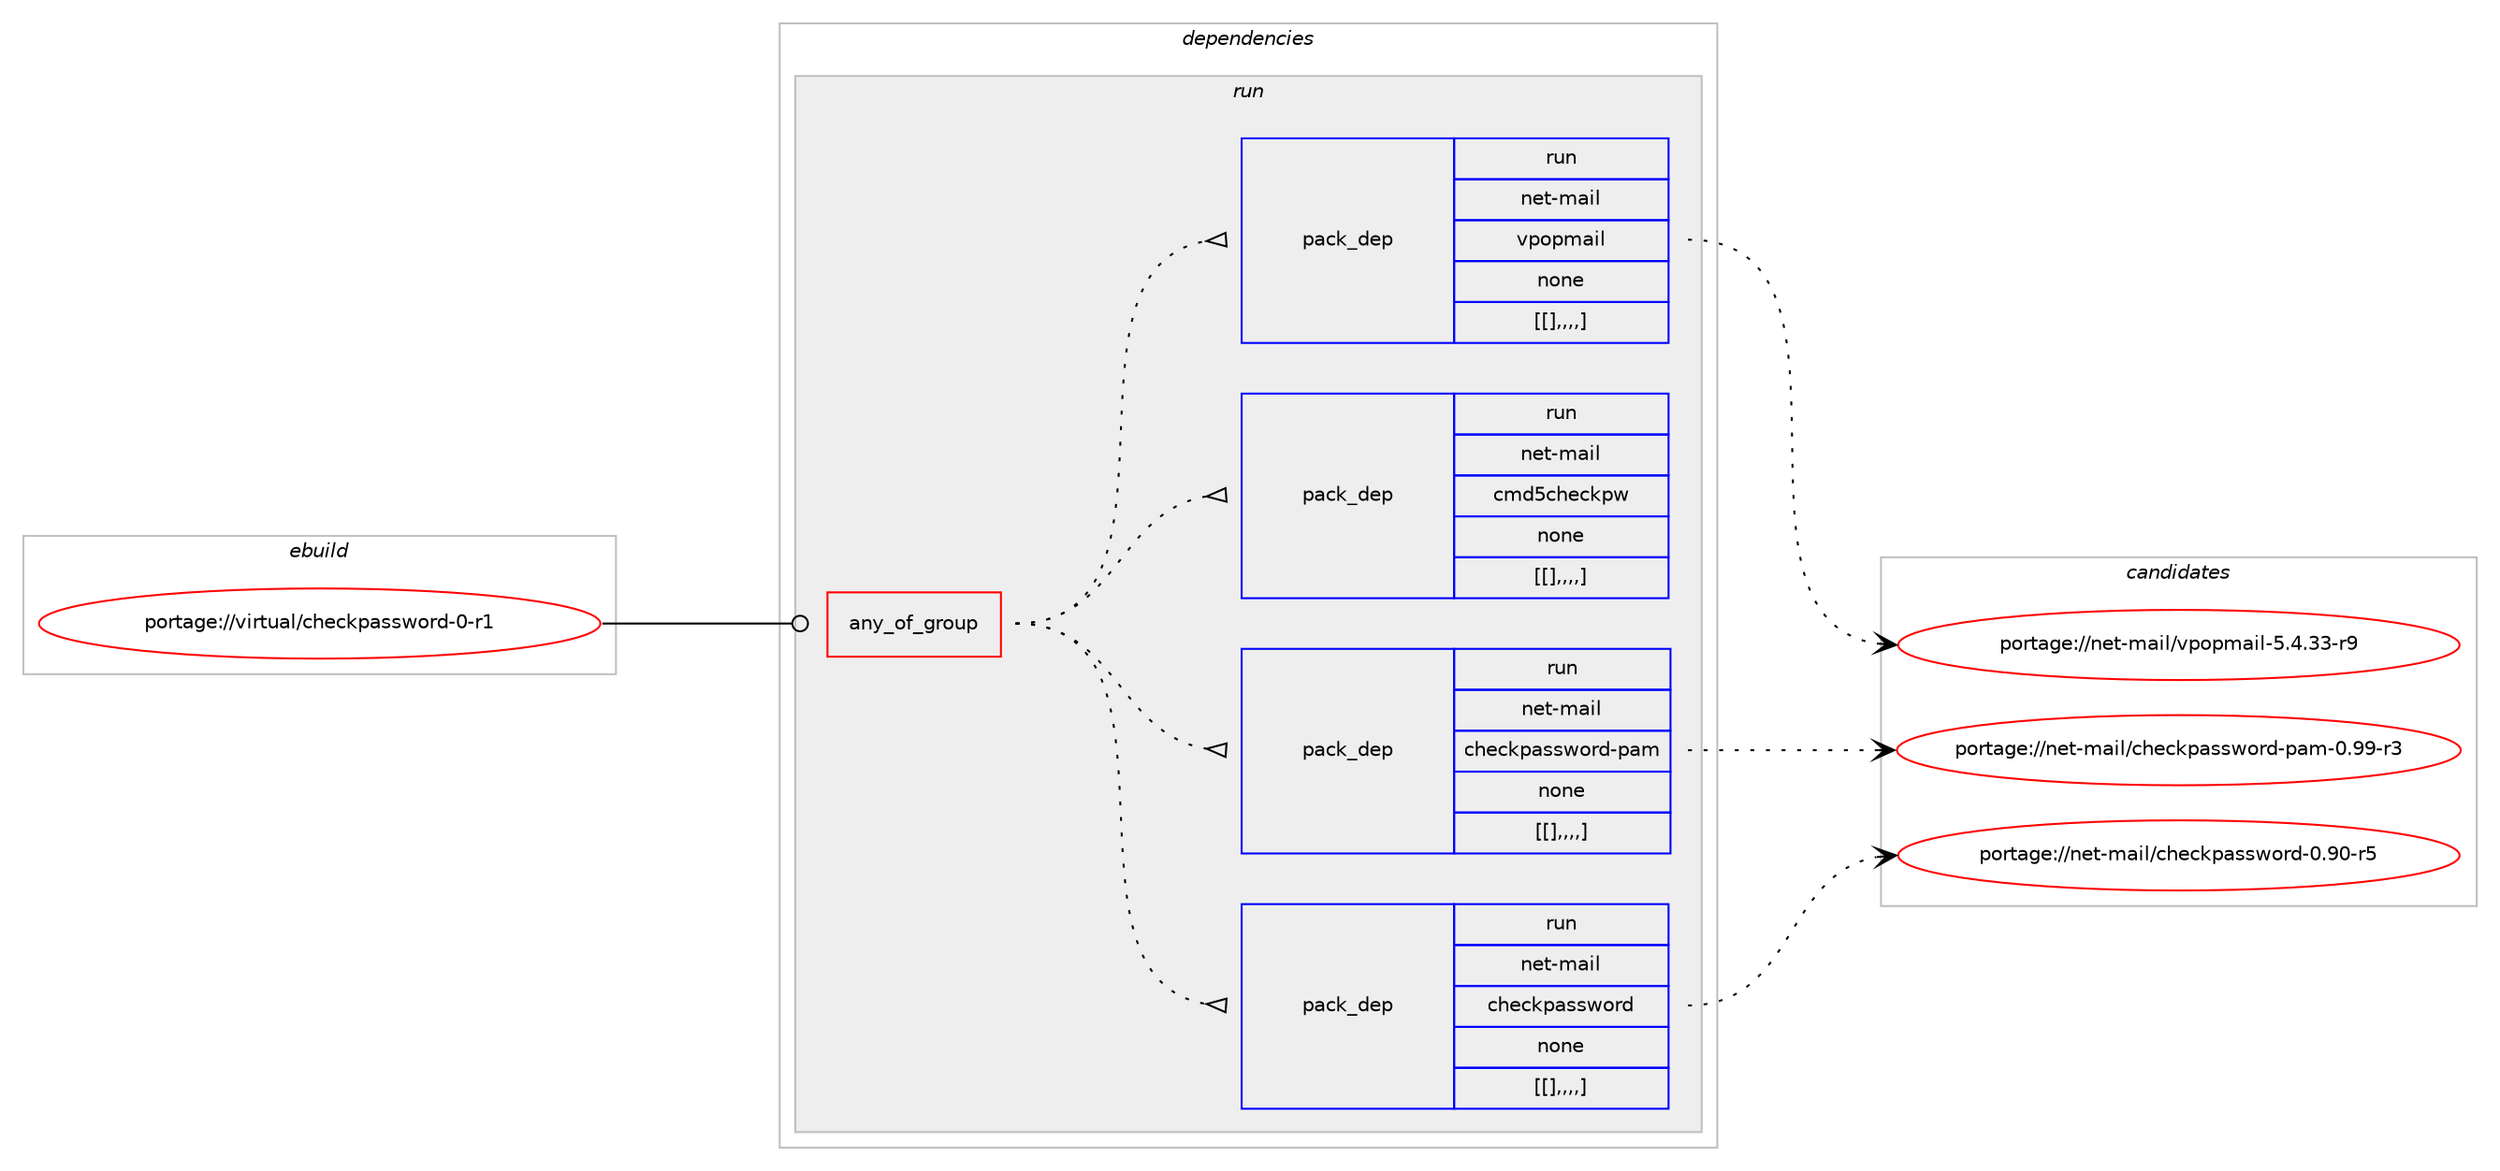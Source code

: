 digraph prolog {

# *************
# Graph options
# *************

newrank=true;
concentrate=true;
compound=true;
graph [rankdir=LR,fontname=Helvetica,fontsize=10,ranksep=1.5];#, ranksep=2.5, nodesep=0.2];
edge  [arrowhead=vee];
node  [fontname=Helvetica,fontsize=10];

# **********
# The ebuild
# **********

subgraph cluster_leftcol {
color=gray;
label=<<i>ebuild</i>>;
id [label="portage://virtual/checkpassword-0-r1", color=red, width=4, href="../virtual/checkpassword-0-r1.svg"];
}

# ****************
# The dependencies
# ****************

subgraph cluster_midcol {
color=gray;
label=<<i>dependencies</i>>;
subgraph cluster_compile {
fillcolor="#eeeeee";
style=filled;
label=<<i>compile</i>>;
}
subgraph cluster_compileandrun {
fillcolor="#eeeeee";
style=filled;
label=<<i>compile and run</i>>;
}
subgraph cluster_run {
fillcolor="#eeeeee";
style=filled;
label=<<i>run</i>>;
subgraph any24 {
dependency1411 [label=<<TABLE BORDER="0" CELLBORDER="1" CELLSPACING="0" CELLPADDING="4"><TR><TD CELLPADDING="10">any_of_group</TD></TR></TABLE>>, shape=none, color=red];subgraph pack1093 {
dependency1414 [label=<<TABLE BORDER="0" CELLBORDER="1" CELLSPACING="0" CELLPADDING="4" WIDTH="220"><TR><TD ROWSPAN="6" CELLPADDING="30">pack_dep</TD></TR><TR><TD WIDTH="110">run</TD></TR><TR><TD>net-mail</TD></TR><TR><TD>checkpassword</TD></TR><TR><TD>none</TD></TR><TR><TD>[[],,,,]</TD></TR></TABLE>>, shape=none, color=blue];
}
dependency1411:e -> dependency1414:w [weight=20,style="dotted",arrowhead="oinv"];
subgraph pack1100 {
dependency1420 [label=<<TABLE BORDER="0" CELLBORDER="1" CELLSPACING="0" CELLPADDING="4" WIDTH="220"><TR><TD ROWSPAN="6" CELLPADDING="30">pack_dep</TD></TR><TR><TD WIDTH="110">run</TD></TR><TR><TD>net-mail</TD></TR><TR><TD>checkpassword-pam</TD></TR><TR><TD>none</TD></TR><TR><TD>[[],,,,]</TD></TR></TABLE>>, shape=none, color=blue];
}
dependency1411:e -> dependency1420:w [weight=20,style="dotted",arrowhead="oinv"];
subgraph pack1102 {
dependency1427 [label=<<TABLE BORDER="0" CELLBORDER="1" CELLSPACING="0" CELLPADDING="4" WIDTH="220"><TR><TD ROWSPAN="6" CELLPADDING="30">pack_dep</TD></TR><TR><TD WIDTH="110">run</TD></TR><TR><TD>net-mail</TD></TR><TR><TD>cmd5checkpw</TD></TR><TR><TD>none</TD></TR><TR><TD>[[],,,,]</TD></TR></TABLE>>, shape=none, color=blue];
}
dependency1411:e -> dependency1427:w [weight=20,style="dotted",arrowhead="oinv"];
subgraph pack1106 {
dependency1432 [label=<<TABLE BORDER="0" CELLBORDER="1" CELLSPACING="0" CELLPADDING="4" WIDTH="220"><TR><TD ROWSPAN="6" CELLPADDING="30">pack_dep</TD></TR><TR><TD WIDTH="110">run</TD></TR><TR><TD>net-mail</TD></TR><TR><TD>vpopmail</TD></TR><TR><TD>none</TD></TR><TR><TD>[[],,,,]</TD></TR></TABLE>>, shape=none, color=blue];
}
dependency1411:e -> dependency1432:w [weight=20,style="dotted",arrowhead="oinv"];
}
id:e -> dependency1411:w [weight=20,style="solid",arrowhead="odot"];
}
}

# **************
# The candidates
# **************

subgraph cluster_choices {
rank=same;
color=gray;
label=<<i>candidates</i>>;

subgraph choice983 {
color=black;
nodesep=1;
choice11010111645109971051084799104101991071129711511511911111410045484657484511453 [label="portage://net-mail/checkpassword-0.90-r5", color=red, width=4,href="../net-mail/checkpassword-0.90-r5.svg"];
dependency1414:e -> choice11010111645109971051084799104101991071129711511511911111410045484657484511453:w [style=dotted,weight="100"];
}
subgraph choice992 {
color=black;
nodesep=1;
choice110101116451099710510847991041019910711297115115119111114100451129710945484657574511451 [label="portage://net-mail/checkpassword-pam-0.99-r3", color=red, width=4,href="../net-mail/checkpassword-pam-0.99-r3.svg"];
dependency1420:e -> choice110101116451099710510847991041019910711297115115119111114100451129710945484657574511451:w [style=dotted,weight="100"];
}
subgraph choice995 {
color=black;
nodesep=1;
}
subgraph choice1002 {
color=black;
nodesep=1;
choice11010111645109971051084711811211111210997105108455346524651514511457 [label="portage://net-mail/vpopmail-5.4.33-r9", color=red, width=4,href="../net-mail/vpopmail-5.4.33-r9.svg"];
dependency1432:e -> choice11010111645109971051084711811211111210997105108455346524651514511457:w [style=dotted,weight="100"];
}
}

}
